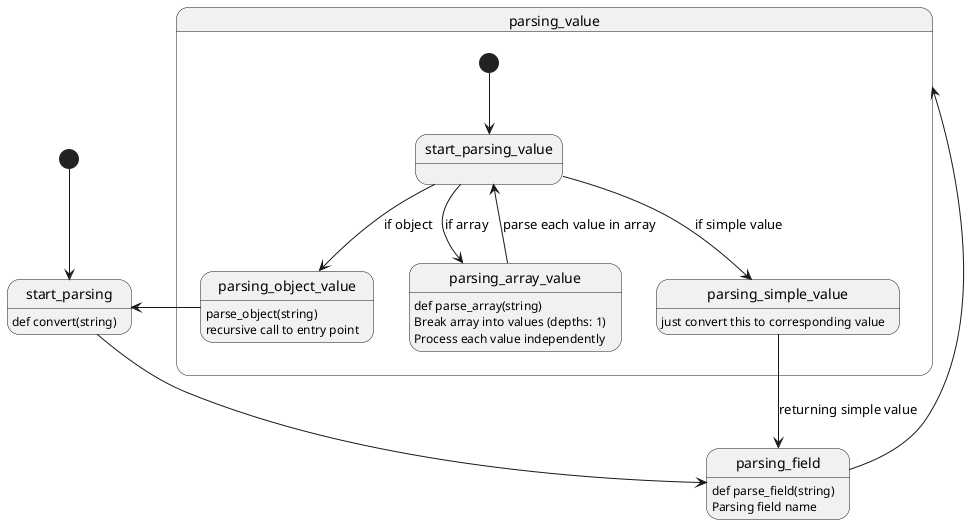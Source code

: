 @startuml

[*] --> start_parsing
start_parsing --> parsing_field
start_parsing : def convert(string)
parsing_field --> parsing_value
parsing_field : def parse_field(string)
parsing_field : Parsing field name

state parsing_value {

  [*] --> start_parsing_value
  start_parsing_value --> parsing_array_value : if array
  parsing_array_value : def parse_array(string)
  parsing_array_value : Break array into values (depths: 1)
  parsing_array_value : Process each value independently
  start_parsing_value --> parsing_object_value : if object
  parsing_object_value: parse_object(string)
  parsing_object_value: recursive call to entry point
  start_parsing_value --> parsing_simple_value : if simple value
  parsing_simple_value: just convert this to corresponding value
  parsing_simple_value --> parsing_field : returning simple value

  parsing_array_value -->  start_parsing_value : parse each value in array
  parsing_object_value -->  start_parsing


}



@enduml